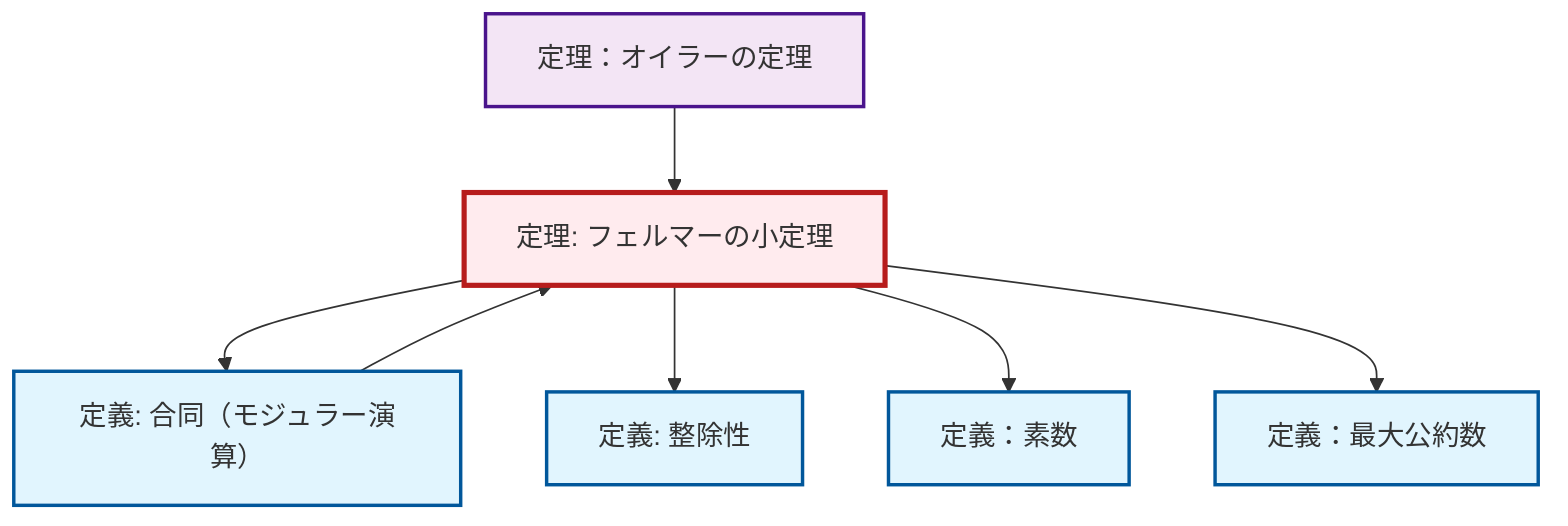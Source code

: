 graph TD
    classDef definition fill:#e1f5fe,stroke:#01579b,stroke-width:2px
    classDef theorem fill:#f3e5f5,stroke:#4a148c,stroke-width:2px
    classDef axiom fill:#fff3e0,stroke:#e65100,stroke-width:2px
    classDef example fill:#e8f5e9,stroke:#1b5e20,stroke-width:2px
    classDef current fill:#ffebee,stroke:#b71c1c,stroke-width:3px
    thm-euler["定理：オイラーの定理"]:::theorem
    def-prime["定義：素数"]:::definition
    def-gcd["定義：最大公約数"]:::definition
    def-congruence["定義: 合同（モジュラー演算）"]:::definition
    thm-fermat-little["定理: フェルマーの小定理"]:::theorem
    def-divisibility["定義: 整除性"]:::definition
    thm-fermat-little --> def-congruence
    def-congruence --> thm-fermat-little
    thm-euler --> thm-fermat-little
    thm-fermat-little --> def-divisibility
    thm-fermat-little --> def-prime
    thm-fermat-little --> def-gcd
    class thm-fermat-little current